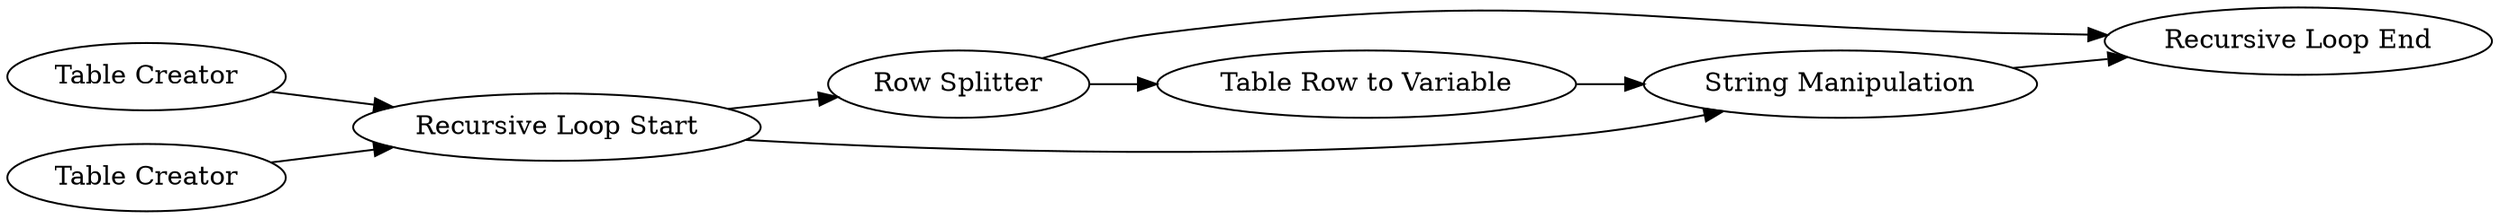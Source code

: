 digraph {
	5 -> 11
	3 -> 4
	11 -> 4
	3 -> 5
	5 -> 10
	2 -> 3
	1 -> 3
	4 -> 10
	5 [label="Row Splitter"]
	1 [label="Table Creator"]
	11 [label="Table Row to Variable"]
	4 [label="String Manipulation"]
	3 [label="Recursive Loop Start"]
	2 [label="Table Creator"]
	10 [label="Recursive Loop End"]
	rankdir=LR
}
